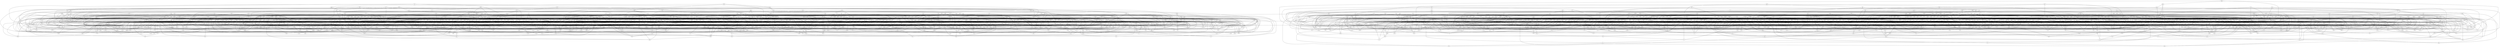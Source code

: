 graph G
{
lzr -- bkh;
ckv -- ljh;
ckv -- nnd;
ckv -- qmc;
ckv -- zfv;
ckj -- jtt;
ckj -- jkp;
ckj -- tgd;
ckj -- cmg;
rdz -- vgl;
rdz -- dpc;
rdz -- ljq;
svn -- fdm;
svn -- nrg;
svn -- rkr;
svn -- tsv;
xcj -- zrl;
xcj -- lnt;
mgs -- ztf;
mgs -- qzl;
qzs -- vpp;
qzs -- xxg;
qzs -- mqx;
qzs -- ngm;
tqr -- mtq;
tqr -- vpg;
tqr -- djd;
tbp -- hbv;
jgj -- qfp;
jgj -- vcm;
jgj -- pkp;
xdh -- slr;
snm -- xrh;
snm -- psc;
snm -- vgv;
snm -- mpn;
snm -- cbd;
cts -- zmp;
cts -- lng;
cts -- tbg;
qsn -- njh;
qfc -- cnn;
nhr -- jzs;
xhv -- gjb;
xhv -- fps;
xhv -- dzl;
rjh -- rgt;
rjh -- jql;
rdq -- rhd;
rdq -- msl;
rdq -- dfz;
rdq -- bkc;
pmd -- jxd;
pmd -- jmb;
tsq -- fnm;
tsq -- mgl;
tsq -- nln;
bfx -- zgr;
bfx -- cld;
bfx -- tsv;
bfx -- xrd;
jnt -- tqv;
jnt -- mpd;
trj -- nmm;
trj -- nln;
ppt -- xjk;
ppt -- xnr;
ppt -- zfq;
ppt -- dzx;
rxp -- ldd;
drm -- ccj;
drm -- jtt;
drm -- zxf;
drm -- mxb;
bxg -- txf;
bxg -- bnh;
bxg -- vgk;
bxg -- tmh;
lfm -- fgj;
lfm -- sjq;
lfm -- sxr;
lfm -- pzn;
gzd -- shc;
gzd -- pzj;
kpb -- blc;
kpb -- cnn;
kpb -- lkc;
kpb -- fkj;
hgj -- lbh;
hgj -- pnj;
hgj -- sbm;
hgj -- cdb;
lpr -- rzt;
lmc -- xlx;
lmc -- tvk;
rfp -- ffx;
rfp -- cqg;
mvt -- npn;
mvt -- dtq;
mvt -- xnq;
hkr -- gpd;
hkr -- bbl;
hkr -- shn;
tbg -- qzl;
tqb -- fxb;
tqb -- mrh;
bhq -- ktc;
bhq -- mgl;
bhq -- qcb;
rlk -- qvj;
xkt -- bbx;
xkt -- jsm;
xkt -- tsk;
xkt -- gxz;
jnr -- xgb;
jnr -- fjr;
rfc -- hxv;
rfc -- tqf;
rfc -- cln;
rfc -- bbn;
xnd -- gkn;
xnd -- fcm;
xnd -- nnc;
vlf -- gss;
vlf -- qct;
vlf -- qth;
vlf -- qtx;
ldg -- fgs;
ldg -- fjr;
ldg -- bvg;
nvh -- dtf;
nvh -- vxb;
ttq -- thc;
fhn -- bfz;
fhn -- djd;
fhn -- jtz;
ztk -- fmm;
ztk -- hvz;
xhd -- ngv;
frj -- hkm;
xpp -- jhs;
xpp -- lzs;
xpp -- slr;
xpp -- dgd;
mzz -- dtn;
mzz -- bhl;
mzz -- kmk;
kkq -- ksg;
kkq -- ssc;
cdb -- clt;
cdb -- lzs;
cdb -- xxm;
rrv -- dcj;
rrv -- mjv;
rrv -- lrp;
rrv -- bmm;
jsz -- kss;
jjv -- kzx;
jjv -- xjb;
jjv -- nkl;
jjv -- bfj;
jjv -- vpd;
rhp -- qzl;
rhp -- hsr;
rhp -- mkl;
drp -- thr;
drp -- hkr;
drp -- mnr;
drp -- qdm;
khl -- mhb;
vjr -- vqm;
vjr -- qhn;
vjr -- jgg;
blc -- dgx;
qmk -- jbm;
qmk -- tbp;
qmk -- jdh;
qmk -- dqr;
qmk -- vgl;
llp -- zkp;
llp -- njs;
llp -- xnd;
llp -- mtq;
zzh -- zjc;
zzh -- xqm;
qkj -- lgj;
qkj -- rgb;
dzb -- fgc;
dzb -- nxr;
dzb -- vpg;
dzb -- hzz;
qsm -- gps;
qsm -- lhm;
fxz -- cbg;
kns -- snt;
kns -- znl;
tqm -- nrk;
tqm -- jjh;
tqm -- szj;
tqm -- mcg;
rpt -- jnq;
rpt -- lpb;
rpt -- gqs;
rpt -- glk;
hmz -- qmf;
vmf -- pvl;
vmf -- lrj;
vmf -- vrs;
pgq -- znv;
fxv -- xrl;
fxv -- kgf;
fxv -- llh;
fxv -- xhm;
fxv -- hql;
dhr -- xcs;
dhr -- trr;
dhr -- ccj;
dhr -- skh;
vgx -- gbb;
vgx -- ldk;
vgx -- jqs;
rpv -- jqd;
rpv -- djz;
rpv -- hsc;
rpv -- sfz;
kzn -- fsh;
kzn -- scp;
hhd -- gqb;
hhd -- rpm;
hhd -- gtd;
hhd -- xxm;
pcz -- kdd;
pcz -- kzd;
rjq -- lkc;
rjq -- qps;
rxq -- rqr;
rxq -- nzm;
rxq -- flf;
rxq -- sdk;
jtk -- vmx;
jtk -- tzf;
jtk -- pbb;
jtk -- jqs;
bbs -- zrl;
bbs -- vbs;
bqm -- vts;
bqm -- jzq;
gkx -- pcf;
gkx -- jxz;
tqf -- rxd;
tqf -- bfz;
tqf -- zqt;
lkr -- fbs;
lkr -- bdc;
kbh -- gvs;
kbh -- bnh;
kbh -- cvg;
kbh -- kbl;
kbh -- kcn;
kpm -- dkm;
kpm -- dtq;
kpm -- pkj;
kpm -- npf;
gcb -- czn;
gcb -- nvr;
vrp -- ddd;
vrp -- nvg;
vrp -- pxz;
vrp -- vgv;
rvp -- tsr;
rvp -- sxm;
rvp -- dfc;
dxd -- rdn;
dxd -- gmv;
qfs -- xrf;
qfs -- klv;
qtl -- mzq;
qtl -- xqb;
qtl -- hhc;
dqr -- zpv;
fqc -- cbd;
fqc -- vvd;
fqc -- xdf;
ggc -- lpr;
ggc -- bxp;
vgz -- cft;
vgz -- jzj;
vgz -- qkb;
vgz -- cjq;
vgz -- xvn;
vgz -- tgd;
fxp -- ctr;
fxp -- nvc;
vpr -- ksg;
vpr -- jdh;
vpr -- dbm;
tfn -- tvs;
tfn -- rxf;
tfn -- gqt;
jjq -- jhh;
jjq -- qfc;
jjq -- cjq;
jjq -- dhl;
pfv -- vkh;
pfv -- fsf;
pfv -- lrp;
kkz -- flb;
kkz -- dhl;
kkz -- nqr;
kkz -- xhv;
kkz -- rks;
kkz -- hxb;
sfl -- qxp;
sfl -- zzg;
sfl -- kcs;
sfl -- tsk;
pxv -- kvz;
pxv -- snk;
pxv -- fqc;
pxv -- cgc;
rmx -- hhk;
rmx -- zcb;
rmx -- khl;
rmx -- fdm;
rmx -- tsc;
szf -- sjn;
szf -- sxm;
szf -- npm;
fsh -- pcj;
jsb -- gxn;
jjn -- hjs;
jjn -- gmv;
jjn -- ltt;
jjn -- kxs;
gsz -- ssz;
gsz -- cxf;
gsz -- ngp;
drn -- bdc;
drn -- tdl;
drn -- qmv;
drn -- thr;
ppr -- dvk;
hrj -- fzf;
hrj -- hzv;
dsp -- bzv;
dsp -- nvv;
dsp -- pgq;
vfx -- vxg;
vfx -- rpm;
vfx -- zpf;
qqs -- fkv;
qqs -- cdc;
grh -- kfk;
grh -- plf;
grh -- nvh;
grh -- fxd;
qdc -- qsm;
qdc -- mvn;
qdc -- qsd;
qdc -- vbv;
jhh -- qqc;
jhh -- kzd;
jhh -- bqx;
mgl -- zcc;
mgl -- mps;
lvp -- njs;
lvp -- drn;
lvp -- jnr;
lvp -- nnt;
lvp -- shg;
zsc -- mmp;
zsc -- svc;
zsc -- rks;
zsc -- pcz;
xgt -- zzg;
xgt -- dmn;
xgt -- stl;
tlf -- vtz;
tlf -- mfn;
tlf -- kvq;
tlf -- dxx;
cqg -- dmb;
jml -- ckj;
jml -- hjc;
jml -- cjq;
jml -- jpr;
mhr -- flq;
mhr -- qmg;
mhr -- sfb;
mhr -- gkb;
mct -- vxb;
mct -- znv;
mct -- tsf;
mct -- bln;
shg -- jfv;
shg -- jsz;
kvv -- pvj;
kvv -- mpz;
kvv -- rpg;
kvv -- dtn;
cgc -- bln;
cgc -- ckt;
vlv -- qfp;
vlv -- rgb;
bvq -- pdh;
bvq -- qxd;
bvq -- brd;
bvq -- fpf;
ckx -- jxd;
cvk -- jjh;
cvk -- brt;
cvk -- qfq;
dtf -- nvk;
dtf -- dnz;
ftv -- dkk;
ftv -- lrz;
ftv -- npf;
ftv -- mhm;
vzp -- bsc;
vzp -- szr;
zcd -- xbk;
zcd -- tbn;
zcd -- sck;
zcd -- gvs;
bnf -- fsf;
bnf -- qxd;
bnf -- qpp;
bnf -- fpx;
ksn -- gck;
ksn -- fcj;
cpn -- ptx;
cpn -- ccj;
cpn -- jgj;
cpn -- vpv;
flc -- shf;
lrp -- qpl;
dxb -- lhm;
dxb -- xhd;
dxb -- vpd;
rmj -- rfp;
rmj -- mgs;
rmj -- pmd;
rmj -- ppk;
zfc -- ckk;
zfc -- bpk;
zfc -- qtv;
zfc -- khl;
ccz -- vhc;
ccz -- ctr;
ccz -- lrz;
ccz -- dqv;
bsc -- pgq;
tkx -- mkc;
tkx -- zrx;
gtb -- xgb;
gtb -- cnj;
dhg -- znl;
dhg -- rnc;
dhg -- jgn;
dhg -- hrg;
dhg -- fbl;
ppk -- pbb;
ppk -- vfx;
jtz -- lkr;
jtz -- bbn;
fdh -- snt;
rvn -- dft;
rvn -- gnv;
ghg -- rks;
ghg -- kgf;
kfk -- pcf;
xpj -- pvk;
xpj -- fjh;
xpj -- hsc;
xpj -- gtd;
bgx -- rzt;
rps -- cdc;
rps -- gqs;
tnz -- vrx;
tnz -- xdh;
tnz -- xxm;
jsp -- bhl;
jsm -- xvg;
jsm -- ptx;
jsm -- mvb;
jsm -- mrh;
smg -- cdx;
smg -- xpr;
smg -- xzq;
qgl -- bcc;
qgl -- blc;
fzf -- rcg;
rmb -- dmq;
rmb -- vgl;
rmb -- hpq;
dlg -- zvk;
dlg -- sbx;
dlg -- ghg;
dlg -- ldd;
dlg -- trj;
dlg -- rvh;
vvm -- mvc;
vvm -- cnd;
zvm -- fcm;
zvm -- fgc;
zvm -- cbd;
hgd -- dmr;
hgd -- tjt;
hgd -- pbg;
hgd -- ljh;
nkr -- tvz;
nkr -- scp;
rqr -- hnb;
rqr -- ndn;
rqr -- msr;
rqr -- vqm;
qxb -- jlh;
qxb -- kff;
qxb -- sph;
qxb -- hzc;
sxh -- cjz;
sxh -- qmg;
sxh -- xmj;
mlc -- qzg;
mlc -- fdh;
mlc -- rxh;
rlh -- ppr;
rlh -- xfz;
rlh -- xdz;
rlh -- glv;
rlh -- bpv;
rlh -- cpv;
dnx -- zcv;
fdq -- zkm;
fdq -- csd;
zvg -- vtl;
zvg -- drk;
zrk -- dsh;
zrk -- zcb;
zrk -- blb;
zrk -- ppr;
vck -- vtf;
qtx -- hbt;
svc -- qqh;
lvm -- zvd;
lvm -- dtf;
lvm -- jsb;
rxd -- tmh;
rxd -- drk;
bmx -- zkb;
bmx -- fnc;
bmx -- hhx;
bmx -- drg;
kmt -- qtp;
kmt -- gjh;
kmt -- smh;
rjp -- rkb;
rjp -- mgr;
rjp -- zpj;
rjp -- jsb;
gkn -- hvb;
gxp -- htl;
gxp -- xcs;
gxp -- bfr;
gxp -- zzn;
gxp -- fbx;
xhm -- ftn;
jlm -- kkn;
jlm -- plp;
xlv -- trp;
xlv -- cnj;
xlv -- kpq;
xlv -- bkc;
hfg -- tlp;
hfg -- vkz;
hfg -- zkb;
hfg -- nkr;
hfg -- fbl;
txj -- vdq;
txj -- plh;
lmx -- srj;
lmx -- frt;
lmx -- vxj;
lmx -- qmh;
bsp -- qps;
bsp -- plf;
vtz -- mvb;
gmh -- cbd;
gmh -- znl;
hfb -- pzp;
hfb -- zgb;
hfb -- gsx;
hfb -- dmf;
hfb -- brf;
lrz -- nlr;
lrz -- skr;
pfd -- nmm;
pfd -- bck;
pfd -- pkz;
nfs -- tcc;
nfs -- hmc;
nfs -- nfc;
flq -- flv;
flq -- jnt;
flq -- mzq;
pbg -- qdr;
btd -- bgv;
btd -- cqc;
btd -- ptl;
btd -- fgs;
bgn -- kbb;
bgn -- kxm;
bgn -- hql;
bgn -- qjk;
qsc -- vcb;
qsc -- kzq;
qsc -- zqt;
qsc -- gbh;
bhj -- ckx;
bhj -- jgd;
bhj -- vmg;
bhj -- gbb;
kcs -- hvd;
kcs -- zrf;
kcs -- qgl;
qlt -- fdv;
qlt -- bmm;
qlt -- dhl;
qlt -- fsf;
bbr -- dmq;
bbr -- kbn;
bbr -- znj;
bbr -- scr;
gpf -- bkh;
gpf -- qdr;
gpf -- vtm;
gpf -- crd;
gpf -- dvj;
jjx -- dgx;
jjx -- gbs;
rct -- ldv;
rct -- vgk;
rct -- mck;
rct -- fbl;
xvb -- jdk;
xvb -- zqt;
xvb -- nvg;
xvb -- jfl;
nkl -- xzm;
nkl -- jzj;
nkl -- mhx;
nxg -- fgc;
tzs -- zjc;
tzs -- xhc;
tzs -- mdh;
qpf -- czm;
qpf -- dxx;
qpf -- hzs;
qpf -- zpk;
ssd -- jsc;
ssd -- kld;
ssd -- shf;
ssd -- frx;
gtd -- shf;
nxr -- kcn;
nxr -- qfj;
nxr -- mpm;
mmp -- dmn;
mmp -- pzg;
sfz -- hrl;
sfz -- ssz;
sfz -- ghn;
vmj -- xzd;
vmj -- pzj;
vmj -- pbq;
vmj -- mzd;
jft -- zxs;
jft -- cnn;
jkp -- zxs;
jkp -- hbg;
jkp -- mxb;
tfr -- vtj;
tfr -- pnp;
tfr -- hsf;
tfr -- gmh;
xql -- pkz;
xql -- hhf;
xql -- xfs;
vpd -- sss;
hsk -- zpt;
lqr -- ghm;
ptx -- dmb;
fcq -- ntb;
fcq -- zkb;
fcq -- dbm;
fcq -- lgb;
fcq -- smg;
bvv -- jsb;
bvv -- vkz;
bvv -- lnt;
bvv -- nnc;
ldv -- jnf;
ldv -- drc;
qpc -- bgv;
qpc -- ctr;
rnm -- qkz;
pjk -- hxb;
pjk -- stk;
pjk -- vjc;
pjk -- shv;
pjk -- sjq;
pjk -- rxp;
hsf -- psc;
hsf -- nvv;
hsf -- jvv;
khs -- sdk;
khs -- bjm;
khs -- bxp;
pvp -- kzn;
pvp -- mln;
gsx -- vhp;
gsx -- cvj;
ghn -- dgx;
ghn -- qzl;
lfq -- rql;
lfq -- gcb;
lfq -- lhz;
jfv -- zjc;
pkv -- fgd;
pkv -- qvz;
pkv -- fpk;
qmh -- shc;
qmh -- mzm;
fpn -- qps;
fpn -- dtz;
pbd -- hrj;
pbd -- qcq;
qlf -- frj;
jgs -- rdk;
jgs -- lnt;
jgs -- jsz;
jgs -- bsx;
pcj -- qnt;
vgf -- gps;
vgf -- shr;
zbv -- gzd;
zbv -- xnk;
zbv -- bmq;
zbv -- pnj;
rbh -- xcx;
rbh -- fkc;
rbh -- sgb;
rbh -- smv;
rbh -- hfs;
gbb -- gkh;
gbb -- dkf;
fdn -- zpt;
fdn -- fll;
pvk -- rvn;
pvk -- mrg;
fxg -- vjr;
fxg -- pcz;
fxg -- hrh;
nqj -- lrp;
nqj -- ngp;
sfb -- krq;
sfb -- rfv;
sfb -- xnt;
xpx -- lxd;
xpx -- tts;
xpx -- nxh;
jzv -- bnt;
jzv -- vfr;
jzv -- sxm;
lxs -- kxs;
lxs -- grd;
lxs -- sbh;
gtl -- kvt;
gtl -- fsf;
gtl -- xnr;
gtl -- kxd;
bgl -- rvn;
bgl -- nst;
bgl -- jzb;
vhp -- cdc;
qdm -- fct;
qdm -- zzh;
qdm -- mzq;
jvb -- kxd;
jvb -- qpl;
jvb -- gtf;
jvb -- nrk;
jvb -- bqg;
jvb -- htx;
clv -- jgs;
clv -- shk;
clv -- mlc;
msh -- brf;
msh -- qmc;
msh -- lss;
msh -- hfk;
vlp -- rff;
vlp -- kjf;
vlp -- lqm;
vlp -- ctv;
zfq -- dcd;
zfq -- xhm;
tzh -- jzq;
tzh -- lqx;
tzh -- lxg;
tzh -- kkn;
tzh -- vxb;
xrl -- hxq;
xrl -- frx;
khz -- qcq;
khz -- hnr;
khz -- psl;
khz -- ztc;
nhz -- vft;
xqb -- vmk;
xqb -- dmf;
kbm -- kbn;
kbm -- xrh;
rzt -- slr;
kzq -- bdb;
kzq -- tsr;
kzq -- prh;
vxf -- slb;
vxf -- vts;
vxf -- fsh;
nsh -- stc;
nsh -- mpn;
qdg -- bqf;
qdg -- clk;
qdg -- snn;
qdg -- lpg;
jdd -- mjg;
jdd -- nvl;
jdd -- tkx;
jdd -- tqr;
hrh -- clt;
hrh -- plt;
hrh -- dmb;
gjh -- klz;
gjh -- brd;
kbk -- dlg;
kbk -- xhd;
kbk -- rjq;
kbk -- pkz;
psq -- czz;
psq -- nbp;
psq -- hpd;
psq -- qkz;
fcm -- plh;
tpv -- snt;
tpv -- stc;
vvt -- fsh;
ptf -- pbg;
ptf -- zjc;
ptf -- xnq;
ptf -- mvc;
ptf -- qgc;
ptf -- dfc;
ptf -- tvt;
ptf -- kns;
hsg -- drk;
hsg -- glk;
hsg -- kfj;
hsg -- bsr;
bfz -- vhc;
bfz -- vhh;
mxf -- qgx;
mxf -- lkc;
kgd -- lzr;
kgd -- fll;
klv -- kqr;
dcd -- bfm;
trq -- rht;
xmj -- ffd;
xmj -- cjh;
xmj -- gtj;
xmj -- xvd;
fvn -- mgh;
fvn -- rkr;
fvn -- znz;
fvn -- grd;
pdq -- qfj;
hrb -- tfn;
hrb -- glc;
hrb -- kns;
hrb -- xfn;
hrb -- dkb;
blb -- qpl;
blb -- kld;
qrj -- jsm;
ldr -- jmb;
ldr -- mzj;
ldr -- vqm;
rlf -- vgt;
rlf -- htc;
rlf -- fxz;
hnq -- tkr;
hnq -- kxv;
hnq -- jpc;
njn -- fhn;
njn -- xnd;
njn -- pht;
njn -- njh;
vrx -- mzj;
vrx -- tqb;
cln -- vpr;
cln -- hxv;
cln -- vfp;
krl -- nld;
krl -- xdl;
krl -- fdn;
krl -- dtq;
xfm -- thc;
xfm -- dlb;
xfm -- ndn;
xfm -- czm;
xfm -- fpx;
xfm -- zcb;
ndl -- tvz;
npf -- vxb;
fql -- ntb;
ccd -- cxf;
ccd -- ccf;
clt -- kxm;
sbj -- bck;
vzl -- kqj;
vzl -- bpt;
vzl -- bhl;
ccj -- xsl;
kxs -- mhb;
kxs -- qrq;
kxs -- vpp;
qth -- qvr;
qth -- bpp;
rdl -- kzn;
rdl -- kfj;
rdl -- zxj;
rdl -- nzj;
fpx -- sxr;
fpx -- nzm;
fpx -- bfm;
shl -- zft;
shl -- bfj;
shl -- mjv;
rds -- jqf;
rds -- phc;
rds -- flc;
rds -- sld;
rds -- nnz;
czx -- hqv;
lsc -- lpg;
lsc -- mlc;
lsc -- tbp;
lsc -- nvr;
lsc -- xpx;
lsc -- fkc;
qsd -- slr;
qsd -- hbg;
qsd -- hnr;
trp -- ldv;
trp -- dph;
trp -- glr;
lzp -- lzs;
lzp -- mps;
pdv -- jmp;
pdv -- zzn;
htx -- cfm;
htx -- bpt;
htx -- flc;
nzs -- pzc;
nzs -- hmz;
nzs -- tfg;
crs -- xgr;
crs -- zrt;
hsm -- bsr;
hsm -- lmc;
hsm -- gjp;
mnp -- czn;
mnp -- lmc;
mnp -- xpr;
mnp -- bmx;
mfn -- smh;
dkb -- zph;
ppx -- xgb;
ppx -- dpc;
ppx -- gpd;
ppx -- hpd;
mnr -- cdc;
mnr -- kkt;
pbr -- sxg;
pbr -- hhc;
pbr -- ljz;
pbr -- vtf;
fkj -- qpp;
hcm -- pdh;
hcm -- xdh;
hcm -- cpv;
hcm -- lcq;
mcf -- llp;
mcf -- ljq;
mcf -- zpv;
mcf -- hfs;
jdk -- ssc;
mck -- kcj;
mck -- rgh;
hzf -- tvt;
hzf -- tkx;
hzf -- hrt;
dhj -- fxb;
dhj -- gjd;
lpz -- qkz;
lpz -- htc;
tts -- rnm;
tts -- bdc;
tts -- scb;
tts -- kgd;
tts -- mvc;
jxd -- xxm;
jxd -- vcm;
jxd -- qtp;
xpl -- zgr;
xpl -- gbs;
xpl -- xhm;
xpl -- sxr;
xpl -- tsc;
qqm -- pcm;
rgb -- qrj;
rgb -- fqd;
msl -- cvs;
msl -- nlr;
fmm -- mhm;
fmm -- lpb;
rtt -- xql;
rtt -- tbg;
rtt -- vgx;
rtt -- lgj;
xbt -- qlf;
xbt -- kjr;
xbt -- zqk;
xbt -- vpv;
mgm -- sgz;
mgm -- mps;
mgm -- gjd;
clk -- tvk;
clk -- vmk;
clk -- bnt;
rqd -- ptl;
rqd -- bpl;
rqd -- xgr;
rqd -- vbk;
rqd -- drg;
vgl -- txf;
bbx -- zdd;
bbx -- jsc;
bbx -- jql;
fpk -- xdd;
fpk -- ffr;
fpk -- hbt;
fpk -- cqg;
dmq -- qzg;
ncb -- znj;
ncb -- mls;
ncb -- kmq;
ncb -- cvq;
xjk -- ghn;
xjk -- gtd;
xjk -- cvk;
bcc -- mrh;
bcc -- bfm;
tnh -- rqm;
tnh -- lrj;
xfz -- jkd;
xfz -- zdf;
zrv -- rmx;
zrv -- mgl;
zrv -- rpm;
ztf -- xzd;
ztf -- bpk;
ztf -- mvb;
gjb -- xfz;
gjb -- xxg;
zgq -- xlf;
zgq -- ddd;
zgq -- vvt;
zgq -- scb;
hmc -- kbb;
hmc -- ckm;
jts -- qpc;
jts -- vhc;
jts -- dfn;
jts -- vpg;
slb -- qkz;
dpd -- klv;
dpd -- mpd;
dpd -- mhm;
msr -- mrg;
zhs -- qct;
zhs -- ccf;
plp -- rqm;
plp -- qzg;
jvv -- gqt;
cpk -- zdd;
cpk -- svc;
cpk -- gqb;
cpk -- dtn;
cpk -- kfk;
bgk -- nvk;
bgk -- gck;
mkv -- ksn;
bnt -- vts;
mpn -- qxh;
mpn -- nlr;
fdb -- vvg;
qcq -- gsm;
qcq -- fzf;
ccf -- xcf;
mvn -- bph;
mvn -- fzf;
mvn -- qqc;
zbs -- vcb;
zbs -- cvg;
zbs -- crd;
jlh -- qsn;
jlh -- xbk;
jlh -- vhc;
ckm -- vvg;
ckm -- qxp;
rkr -- vrx;
rkr -- xcf;
rkr -- fxl;
scs -- hmc;
scs -- ngm;
scs -- mgm;
scs -- pcz;
nbp -- drc;
nbp -- kbm;
nbp -- prj;
nbp -- rlk;
nbp -- jxb;
nbp -- glc;
szj -- pxf;
szj -- rjq;
szj -- pjc;
kxm -- tcv;
kxm -- kbd;
kxm -- ghm;
gdv -- srg;
gdv -- fsv;
gdv -- qfp;
gdv -- psr;
gdv -- mrm;
gdv -- vdf;
qgc -- bkh;
qgc -- zfv;
tvg -- fpf;
lhm -- pzn;
lhm -- mvr;
rkl -- mqf;
rkl -- bkp;
rkl -- qlf;
lph -- flv;
lph -- qfs;
hfh -- vxt;
hfh -- zvd;
fqr -- mkl;
fqr -- xzm;
fqr -- nkb;
mpd -- tlp;
jng -- cmn;
jng -- lhm;
czm -- ggs;
czm -- fdb;
sbc -- psc;
sbc -- kcj;
sbc -- fns;
dqt -- gkx;
dqt -- mfm;
cft -- xcf;
nnt -- gkb;
nnt -- kss;
nnt -- dfz;
cjz -- dfz;
nnd -- mnr;
nnd -- jjz;
gtx -- trj;
gtx -- gsz;
gtx -- vlv;
gtx -- psg;
czn -- ljz;
bgp -- fpx;
bgp -- ldr;
bgp -- lpr;
bgp -- hzv;
tss -- nhx;
tss -- dmq;
tss -- sxh;
tss -- rqm;
tss -- qdm;
xmr -- qjd;
xmr -- qtv;
xmr -- nqj;
xmr -- smh;
znv -- gbh;
znv -- qvj;
lng -- fdb;
lng -- nzm;
lng -- trj;
bmk -- nst;
bmk -- bcc;
bmk -- jcp;
bmk -- ghg;
xfb -- mqf;
xfb -- hcm;
xfb -- flb;
xfb -- fxg;
rjs -- qhb;
rjs -- rps;
rjs -- dns;
rjs -- cjh;
rjs -- gtb;
rjs -- lqp;
rjs -- nrf;
mxb -- bfj;
mxb -- tpl;
kvj -- pdq;
kvj -- ptm;
kvj -- xrz;
kvj -- nnc;
kfx -- xnk;
kfx -- xhd;
kfx -- xkd;
kfx -- cqg;
kmq -- ttn;
kmq -- xcj;
xvl -- qlf;
xvl -- gzp;
xvl -- dkf;
xvl -- svq;
xvl -- mgl;
pks -- chd;
pks -- mzz;
pks -- qgt;
qxh -- pzx;
vmk -- rnm;
xcx -- xqm;
xcx -- ljz;
zdf -- flb;
zdf -- mrg;
gtf -- pzn;
cjq -- dxb;
snp -- hvz;
snp -- glt;
snp -- ckc;
brt -- fqd;
brt -- vgf;
fdf -- fvr;
fdf -- tqb;
fdf -- jmr;
zhm -- msr;
zhm -- fxd;
zhm -- fzl;
flf -- tvg;
flf -- gbs;
flf -- pzj;
qtn -- bmq;
qtn -- kmt;
qtn -- hmr;
qtn -- mgs;
trz -- rpm;
trz -- pdv;
trz -- cmn;
grg -- mhm;
grg -- zrt;
jjh -- mht;
jjh -- nsl;
jjh -- jft;
dxx -- jsp;
dxx -- pzn;
rlg -- qtx;
grd -- sbj;
mhn -- pdx;
mhn -- csd;
mhn -- ncq;
mhn -- xdc;
mhn -- pnj;
chp -- jzz;
chp -- ddj;
chp -- vjv;
chp -- bqx;
nvl -- jsz;
nvl -- ttn;
tzn -- xlf;
tzn -- ksg;
tzn -- xpx;
tzn -- ktz;
grq -- pfd;
grq -- szj;
grq -- fsv;
kqj -- hkm;
vkz -- zph;
kkt -- hpd;
fll -- zcv;
gbj -- sfr;
gbj -- ktc;
gbj -- bjl;
gbj -- rkf;
gbj -- ttd;
gbj -- bck;
rnn -- hnq;
rnn -- lkr;
rnn -- mfr;
rnn -- gpd;
sln -- bqg;
sln -- llh;
sln -- zrv;
nms -- znf;
nms -- mnz;
nms -- rps;
lcb -- jqf;
lcb -- shv;
lcb -- zpk;
lcb -- zxf;
bmq -- gjd;
bzv -- vtf;
dzp -- lxs;
dzp -- ptk;
dzp -- nhr;
dzp -- djz;
xgr -- fkc;
zfj -- vxt;
zfj -- lph;
zfj -- mtq;
zfj -- cst;
zfj -- rfj;
cld -- fpf;
cld -- tsv;
cld -- vgf;
xxq -- sgq;
xxq -- ppk;
xxq -- zcc;
xxq -- sbh;
zmp -- rzt;
zmp -- qqm;
zmp -- ntm;
zmp -- klz;
xdl -- vks;
xdl -- qmc;
xdl -- jgn;
lhd -- qfp;
lhd -- nhj;
lhd -- lgj;
lhd -- ftd;
lhd -- rxp;
zpd -- lpf;
zpd -- dft;
zpd -- pzn;
zpd -- mjb;
bvg -- dfc;
bvg -- zcv;
bvg -- xlf;
bvg -- rfj;
vbk -- fpv;
vbk -- nhz;
tdl -- kxv;
tdl -- slb;
tdl -- glr;
tjt -- nvc;
tjt -- lpb;
tjt -- gpj;
pzp -- pnp;
dpv -- dgg;
dpv -- jkd;
dpv -- pzj;
dpv -- lzp;
gzp -- qgx;
gzp -- fbx;
gkh -- srj;
gkh -- nsl;
gkh -- ntm;
pfs -- qps;
pfs -- cfm;
fkc -- tgz;
zlv -- rlk;
zlv -- ptm;
zlv -- cnj;
zlv -- vgk;
dfn -- lpz;
dfn -- tts;
dfn -- cnd;
jxb -- xbm;
jxb -- jdk;
jxb -- phs;
kbn -- rlk;
kbn -- vhc;
jgg -- fxx;
jgg -- vlv;
jgg -- tsk;
jgg -- ncq;
kkx -- sln;
kkx -- djz;
kkx -- hjt;
kkx -- dcd;
rhd -- qnt;
rhd -- vdq;
hll -- gcb;
hll -- sgp;
hll -- tvt;
hll -- ldg;
flv -- jgv;
gkz -- vbz;
gkz -- ldv;
gkz -- bqm;
gkz -- bhk;
dpc -- xvd;
dpc -- tts;
dpc -- spz;
ztt -- lkr;
ztt -- xvs;
ztt -- tqq;
ztt -- hfk;
ztt -- kkt;
zxf -- gzp;
dqn -- vch;
dqn -- qgf;
dqn -- ncq;
kgj -- grg;
kgj -- jpc;
kgj -- hrg;
kgj -- vks;
kgj -- xpr;
lrv -- bgv;
gzj -- shl;
gzj -- grq;
gzj -- zrf;
gzj -- ffr;
psg -- trr;
frz -- hbg;
frz -- xvn;
frz -- vch;
tsf -- qgc;
tsf -- ldq;
tsf -- scr;
nqb -- tgz;
nqb -- ztk;
nqb -- smf;
nqb -- gkz;
gpd -- tkr;
hgq -- shk;
hgq -- zmz;
hgq -- jgn;
xvd -- zmx;
gbd -- skp;
gbd -- clk;
gbd -- djv;
gbd -- gts;
czz -- vrs;
czz -- nkr;
hrl -- flb;
hrl -- qzt;
xrd -- dtz;
xrd -- sdn;
xrd -- ftd;
ttn -- cbg;
xfh -- xsl;
xfh -- hhk;
xfh -- sfr;
jzs -- pjc;
lgx -- smh;
lgx -- ppr;
lgx -- zcc;
lgx -- kzm;
vgv -- kmq;
vgv -- tfg;
rzh -- lgz;
rzh -- qfc;
rzh -- cnn;
ttg -- lzv;
ttg -- npm;
ttg -- gpd;
ttg -- gxn;
hst -- kxs;
hst -- xnr;
hst -- tcv;
stl -- vmg;
stl -- mqx;
nzx -- vtj;
nzx -- rlq;
nrg -- lzs;
vmx -- tmd;
vmx -- nln;
vmx -- vtz;
xsk -- rff;
xsk -- jhs;
qxd -- sbn;
vmh -- dph;
vmh -- kxv;
srf -- zcv;
srf -- qdr;
rxm -- fdg;
rxm -- lrb;
rxm -- dqr;
rxm -- sgb;
rkf -- mzj;
rkf -- thc;
rkf -- pdh;
rkf -- pbd;
rkf -- jzs;
qcb -- pdx;
qcb -- csd;
qcb -- qxd;
qcb -- gsm;
krn -- xrz;
krn -- bhk;
krn -- zqt;
krn -- djd;
ngm -- sfr;
ngm -- blc;
ffr -- llh;
ffr -- pfc;
rdk -- jzq;
rdk -- jdh;
fsz -- dxb;
fsz -- mqf;
fsz -- dpv;
fsz -- jmr;
mnz -- grs;
lnf -- thc;
lnf -- srj;
lnf -- psl;
lnf -- hcq;
jpj -- ngv;
jpj -- cft;
zbq -- sqh;
zbq -- cln;
zbq -- hfg;
vjc -- pcm;
vjc -- ztc;
vjc -- qpf;
nnz -- shl;
nnz -- mps;
nnz -- fdq;
fdv -- bcc;
fdv -- rxp;
dzl -- gtf;
krm -- npm;
krm -- nrf;
krm -- qmc;
krm -- jsb;
qkd -- mgn;
qkd -- lrv;
qkd -- fgs;
qkd -- zrt;
mkz -- dgx;
mkz -- xvg;
mkz -- dvk;
mkz -- jng;
xdc -- bmq;
rgt -- kmk;
szr -- pzx;
szr -- njh;
xnt -- vxt;
xnt -- cvj;
dtz -- qtp;
qjk -- mxf;
qjk -- nqj;
rnc -- vck;
rnc -- vmh;
rnc -- njs;
rnc -- bxt;
fth -- bjm;
fth -- ltm;
fth -- zzg;
fth -- lcb;
dgg -- rff;
fhz -- xhk;
fhz -- mkl;
fhz -- dlb;
fhz -- sdk;
jqd -- nhr;
gjp -- ncf;
gjp -- qmf;
gjp -- dnx;
bph -- zkm;
bph -- kdd;
vss -- xvg;
vss -- fdb;
fgd -- kzm;
gqk -- jmc;
gqk -- zmz;
gqk -- fgs;
tbq -- hbg;
tbq -- fpn;
tbq -- kxd;
tbq -- blb;
cbg -- vtm;
cbg -- qxh;
cbg -- ncf;
znf -- bnt;
znf -- bbl;
znf -- xrh;
znf -- jgv;
vdd -- fdv;
vdd -- pzg;
vdd -- rfp;
vdd -- cpn;
kdj -- sqq;
kdj -- lms;
kdj -- vxj;
kdj -- sjg;
kdj -- vtz;
pfl -- ptx;
pfl -- sbn;
pfl -- sxr;
pfl -- gbs;
mln -- qmf;
mln -- lzr;
zfv -- pnp;
zfv -- qqs;
fps -- vcm;
fps -- jzz;
fps -- shr;
jnq -- vck;
jnq -- vft;
jnq -- bqm;
nzq -- xcj;
hzz -- jdk;
hzz -- lzr;
hzz -- msl;
ztc -- kbd;
fgs -- vkz;
xgf -- snp;
xgf -- tvk;
grp -- nlr;
grp -- zph;
grp -- xnt;
grp -- plh;
hxv -- mdn;
hxv -- nxh;
hxv -- nvc;
lql -- pdq;
lql -- vgl;
lql -- npg;
lql -- hnm;
lql -- ddd;
lql -- bln;
lql -- jgn;
mvr -- qtx;
mvr -- bfm;
qgf -- frt;
qgf -- pmf;
vqm -- ngs;
hhx -- vrx;
hhx -- cvs;
hhx -- prp;
tpb -- qlf;
tpb -- nnz;
tpb -- jhs;
btl -- dmb;
btl -- khs;
btl -- srj;
btl -- zgr;
glc -- skr;
glc -- gbh;
skl -- pmf;
skl -- qqh;
skl -- vcj;
gqb -- ctv;
zgb -- xgf;
zgb -- ksg;
zgb -- vzp;
tzf -- csd;
mhb -- ckk;
dfc -- pnp;
bks -- rck;
bks -- svq;
bks -- pfv;
bks -- bfm;
bks -- sfr;
xfs -- mgm;
xfs -- pxf;
xfs -- lsp;
vdq -- ljz;
kgt -- qct;
kgt -- pvj;
kgt -- ngs;
kgt -- dmn;
nnc -- vts;
lnt -- ccp;
shv -- dtn;
shv -- rxx;
mqq -- snk;
mqq -- kqr;
mqq -- snn;
mqq -- fjr;
ljh -- kkq;
ljh -- hnm;
vhn -- dcq;
vhn -- hfh;
vhn -- vbs;
vhn -- zrt;
xqm -- ljz;
ldk -- vcj;
ldk -- xnr;
ldk -- nfs;
nvc -- tmk;
dmh -- dmf;
dmh -- cbd;
dmh -- vft;
dmh -- vtj;
ztv -- lhz;
snk -- nrf;
snk -- hfh;
snk -- jjz;
mlz -- tsv;
mlz -- ttd;
mlz -- qkj;
mlz -- xdd;
mlz -- shr;
nqp -- snn;
nqp -- gck;
nqp -- qkz;
nqp -- dxm;
cqc -- ncf;
cqc -- dkm;
cqc -- bqf;
cqc -- lpz;
jxp -- bgk;
jxp -- fdh;
jxp -- rhs;
jxp -- lds;
jxp -- nzq;
glk -- xbm;
glk -- hzc;
hnp -- ckk;
hnp -- lmx;
hnp -- qfd;
hnp -- tpb;
hxb -- mht;
hxb -- kfr;
rvh -- xdh;
rvh -- dbj;
rvh -- svc;
vfr -- fct;
vfr -- pxz;
vfr -- stc;
cfm -- hxq;
kng -- bzv;
bzp -- xvs;
bzp -- znj;
bzp -- pnr;
bzp -- ssc;
pkz -- qxp;
pkz -- gps;
trr -- qtp;
trr -- kdd;
lds -- xrh;
lds -- fpv;
lds -- bhk;
nqr -- znp;
nqr -- ccf;
lkl -- gbh;
lkl -- jnt;
lkl -- ncf;
jmc -- fxz;
hlv -- gqt;
hlv -- cvs;
hlv -- dkk;
hlv -- shn;
sjn -- zrx;
sjn -- glr;
sjn -- bbs;
hfk -- htb;
cst -- vmf;
cst -- pqt;
jgd -- jqd;
jgd -- fbp;
jgd -- stl;
ptk -- zhs;
ptk -- qrj;
ptk -- pks;
rql -- hzz;
rql -- zvd;
rql -- mkv;
rql -- kbl;
qns -- lfq;
qns -- vcg;
qns -- shn;
qns -- dbm;
qns -- vhn;
dns -- cdx;
dns -- zmx;
dns -- nzq;
trx -- pcm;
nkb -- pjc;
nkb -- qgt;
bth -- kcn;
bth -- txp;
bth -- msl;
bth -- hrt;
jnj -- jjx;
jnj -- dgx;
jnj -- tsv;
jnj -- vxg;
znb -- bgv;
znb -- dpd;
jmr -- nln;
jmr -- gzd;
mvp -- thr;
mvp -- qmg;
mvp -- ncz;
mvp -- gkn;
rdn -- tcc;
rdn -- qgl;
gmv -- tvg;
kpq -- vvt;
kpq -- fql;
kpq -- srf;
vmg -- nrg;
vmg -- ngp;
ccb -- ztv;
ccb -- xrf;
ccb -- znj;
ndt -- vch;
ndt -- xcs;
ndt -- hkf;
ndt -- sbn;
qcc -- rht;
qcc -- fxl;
qcc -- zvc;
qcc -- dqt;
bql -- lgz;
bql -- xzm;
bql -- pdv;
bql -- bjm;
zpf -- sqq;
mfm -- zcc;
mfm -- hkm;
mfm -- cnn;
pbq -- ccd;
pbq -- fqd;
pbq -- pxf;
blp -- htb;
blp -- npn;
blp -- bkh;
jls -- vcg;
jls -- grs;
jls -- spz;
jkk -- bgk;
jkk -- thr;
pzc -- tkr;
pzc -- zjc;
pzc -- tlp;
xdg -- fnm;
xdg -- frt;
xdg -- hvd;
xdg -- llx;
dzx -- mvn;
dzx -- kjc;
dzx -- bpk;
sgb -- nvk;
vtn -- qrp;
vtn -- tmh;
vtn -- gcb;
vtn -- dkb;
tgd -- mzm;
tgd -- ggc;
kzm -- dmn;
vfj -- tnh;
vfj -- tfg;
vfj -- tkr;
vfj -- ljq;
hvx -- jkd;
hvx -- rxv;
hvx -- llh;
hvx -- pmd;
hvx -- dqn;
bqg -- sbx;
bqg -- qpl;
gxv -- smr;
gxv -- stc;
gxv -- vfr;
gxv -- bxn;
zvk -- jjn;
zvk -- ngv;
psl -- ldr;
psl -- dqt;
pjv -- rfv;
pjv -- ssc;
pjv -- ndl;
pjv -- jnf;
pjv -- lph;
jgx -- qsn;
jgx -- rgh;
prp -- scp;
prp -- vgt;
hhc -- bxt;
hhc -- hhx;
hhc -- bpg;
jzj -- qhv;
jzj -- lqr;
scr -- pgq;
dkp -- dkf;
dkp -- ftn;
xzf -- pfc;
xzf -- qqm;
xzf -- kcs;
xzf -- fxl;
xzf -- htx;
bkp -- qgx;
ftd -- vgf;
xnk -- pzn;
xnk -- mrh;
bqf -- czx;
lrr -- jmc;
lrr -- tnl;
lrr -- xlf;
lrr -- vtf;
lrr -- dcq;
lrr -- dkb;
qrp -- jfv;
qrp -- hgq;
qrp -- ptm;
svz -- ndl;
svz -- rmb;
svz -- lpg;
svz -- mnz;
svz -- szf;
nrk -- dhj;
nrk -- hhk;
kft -- qmf;
kft -- jgx;
kft -- gtb;
kft -- lql;
kft -- gmh;
kft -- hsk;
pmf -- pjc;
thb -- ggc;
thb -- dxd;
thb -- pcm;
thb -- bfc;
tbn -- nsh;
tbn -- hfk;
tbn -- npn;
rpb -- sss;
rpb -- bsp;
rpb -- ldd;
rpb -- trq;
rpb -- hnr;
fqg -- fcj;
fqg -- tll;
fqg -- lvf;
fqg -- jvv;
kjf -- mcg;
kjf -- qxd;
kjf -- qvz;
pkj -- ksn;
pkj -- hsg;
pkj -- nsj;
hbz -- xbk;
hbz -- smv;
hbz -- pzx;
hbz -- gvs;
hbz -- lrb;
xmv -- fdf;
xmv -- ttq;
xmv -- lpf;
zlp -- cgc;
zlp -- lqp;
zlp -- krk;
zlp -- sxg;
pkp -- dgg;
pkp -- xsk;
pkp -- zft;
pkp -- nmm;
mfr -- vks;
mfr -- skp;
gpn -- krk;
gpn -- clv;
gpn -- vhh;
gpn -- zph;
gpn -- qmg;
rhs -- tmh;
rhs -- fxz;
rrx -- nrt;
rrx -- lgz;
rrx -- xvn;
rrx -- glv;
rrx -- jqf;
sss -- fnm;
sss -- kzd;
ptm -- znj;
ptm -- zgd;
ptm -- djd;
qhq -- jfl;
qhq -- kkq;
qhq -- bbn;
qhq -- rlf;
bbn -- zgd;
mtq -- nnc;
tsr -- txj;
htb -- vmk;
htb -- kcj;
zgr -- mfn;
zgr -- mvr;
qpg -- hqv;
qpg -- ksn;
vfp -- dnz;
ljq -- scp;
fjr -- bsr;
sfq -- qqs;
sfq -- klv;
sfq -- tvk;
sfq -- xgf;
sld -- fdm;
sld -- llx;
sld -- frx;
sld -- rcg;
npm -- hrg;
gqn -- hbv;
gqn -- zpv;
gqn -- htb;
gqn -- pnr;
qjd -- xsl;
qjd -- mqx;
qjd -- dsh;
xhk -- pfc;
xhk -- rkl;
xhk -- ccc;
nst -- jzz;
vqb -- drc;
vqb -- fgc;
vqb -- scp;
vqb -- zpt;
vhb -- ztf;
vhb -- pjc;
vhb -- trl;
vhb -- fsv;
dcz -- zfq;
dcz -- pzg;
dcz -- mkl;
dcz -- zvc;
kfj -- sck;
kfj -- htc;
vkb -- jbm;
vkb -- tnh;
vkb -- lxk;
vkb -- jzj;
xcg -- zvk;
xcg -- fqr;
xcg -- rjh;
xcg -- bgx;
xcg -- dzx;
xcg -- mhb;
jjg -- fqk;
jjg -- kgf;
jjg -- kdd;
nvv -- ffd;
nvv -- njh;
lzs -- cxd;
cnj -- trp;
cnj -- sgp;
rnq -- fdh;
rnq -- snt;
rnq -- rfj;
rnq -- lxh;
skp -- pnt;
skp -- qnt;
vbz -- shn;
vbz -- rjd;
vbz -- dnz;
trl -- sgz;
trl -- jqs;
nrf -- qxh;
tpl -- hhf;
tpl -- ckx;
tpl -- fdb;
qhv -- cqg;
qhv -- cnn;
qhv -- qgf;
ctb -- lvm;
ctb -- nvv;
ctb -- pcj;
ctb -- lqt;
ctb -- tpv;
vpp -- jsp;
vpp -- flb;
vrk -- nxr;
vrk -- sbc;
vrk -- vbk;
vrk -- pqt;
vrk -- shg;
jbv -- grs;
jbv -- znj;
jbv -- fbl;
jbv -- fkv;
cdx -- cvq;
cdx -- phs;
qdz -- kng;
qdz -- krk;
qdz -- fql;
qdz -- nzx;
glr -- dtq;
vcb -- bsh;
vcb -- vhp;
vcb -- lrj;
kll -- bhk;
kll -- ccp;
kll -- fxp;
kll -- npg;
vzx -- qrq;
vzx -- kbd;
vzx -- mcg;
vzx -- nkb;
vzx -- sgq;
tlp -- ncf;
pbb -- rlg;
pbb -- jkd;
pbb -- dcd;
mpz -- bxp;
mpz -- jxd;
skh -- fxb;
hnm -- nvg;
khm -- hvb;
khm -- cdd;
khm -- ksn;
khm -- hvz;
qcd -- pvj;
qcd -- fps;
qcd -- dgd;
qcd -- bgl;
qcd -- jjx;
klz -- chd;
kmc -- jsz;
kmc -- dfz;
kmc -- nzs;
kmc -- znb;
tzq -- fxl;
tzq -- jxz;
tzq -- jpj;
tzq -- gps;
csz -- psl;
csz -- fxd;
csz -- tsc;
csz -- rck;
sqv -- czz;
sqv -- tvz;
sqv -- ntb;
sqv -- fkm;
hbg -- sgq;
tmd -- vbv;
tmd -- fbp;
tmd -- fhx;
tmd -- fqk;
sxg -- nzq;
sxg -- skr;
sxg -- qpg;
sxg -- jzr;
ngp -- jsp;
hxm -- ncf;
hxm -- psc;
hxm -- mzq;
hxm -- prj;
hxm -- mln;
vcg -- lrv;
hjp -- scr;
hjp -- cdd;
hjp -- hvb;
hjp -- zcl;
gkb -- bfz;
gkb -- rgh;
psr -- mnl;
psr -- ghm;
psr -- trx;
psr -- xxg;
psr -- nsl;
pcv -- kfk;
pcv -- msr;
pcv -- zxf;
npg -- dnx;
pnp -- zvd;
pnp -- lxh;
znz -- htl;
mtb -- mgl;
mtb -- rcg;
mtb -- fxl;
kbl -- vfp;
tmg -- mhx;
tmg -- jng;
tmg -- chd;
ggh -- fcj;
ggh -- cjv;
ggh -- rhs;
ggh -- tts;
sbx -- lvn;
sbx -- mfm;
rjv -- sjg;
rjv -- lzp;
rjv -- xzm;
rjv -- zpf;
jzr -- vxb;
jzr -- bkc;
jzr -- zgd;
lpb -- lgb;
prh -- tfg;
fgh -- mgg;
fgh -- lpb;
fgh -- ztv;
fgh -- dbm;
dmr -- mhm;
dmr -- sgp;
lbh -- jmb;
lbh -- fqk;
ckr -- mhx;
ckr -- xdg;
ckr -- mzm;
ckr -- ldd;
ltz -- pxf;
ltz -- bhq;
ltz -- hsc;
ltz -- nst;
jcp -- rmj;
jcp -- dzl;
jcp -- pbq;
xcs -- ncq;
xcs -- pfd;
sxz -- lgz;
sxz -- nqr;
sxz -- qtp;
mgr -- vcg;
mgr -- nzg;
mgr -- lpz;
spz -- fjr;
spz -- hpd;
tvt -- vgl;
tvt -- vtl;
zxh -- tqq;
zxh -- vck;
zxh -- xnt;
zxh -- xph;
fff -- bkc;
fff -- mvc;
fff -- kst;
fff -- rgh;
qfd -- tnz;
qfd -- dft;
qfd -- vxg;
qfd -- dhj;
cqb -- gtd;
cqb -- hst;
cqb -- fzl;
cqb -- jhh;
cqb -- xdc;
cqb -- qhd;
cqb -- fdq;
zcj -- jmr;
zcj -- vcm;
zcj -- zqk;
zcj -- qct;
nsj -- gck;
nsj -- mdh;
nsj -- scb;
nsj -- nms;
qgt -- zvc;
qgt -- kbb;
smf -- pxz;
smf -- srf;
smf -- pzp;
fhx -- skh;
pnr -- jjz;
sqh -- qpg;
sqh -- xlx;
cdd -- ljz;
lxg -- fql;
lxg -- bzv;
lxg -- kmq;
tqz -- rdq;
tqz -- hqv;
tqz -- mkc;
tqz -- zfj;
qfp -- khl;
cjh -- kss;
cjh -- nhx;
fjh -- qpp;
fjh -- klz;
dkh -- jbh;
dkh -- trz;
dkh -- plf;
dkh -- cxd;
dkh -- psg;
fmb -- hhk;
fmb -- gjd;
fmb -- bhq;
fmb -- bjm;
fmb -- hbt;
bdb -- gpj;
bdb -- crs;
jmp -- dcj;
xgj -- lrj;
xgj -- qnt;
xgj -- mls;
xgj -- qpc;
xgj -- tvk;
jfl -- cst;
jfl -- jgv;
zzn -- cpv;
zzn -- qrj;
lqx -- plp;
lqx -- vhh;
lqx -- jlm;
xph -- ccp;
xph -- czx;
xph -- dkm;
pbs -- xnq;
pbs -- mjg;
nhm -- jgg;
nhm -- lpf;
nhm -- znd;
nhm -- rzh;
nhm -- brt;
bll -- htb;
bll -- fct;
bll -- bsh;
bll -- nvh;
krj -- gzd;
krj -- rpg;
krj -- vch;
krj -- qcq;
kld -- frj;
kld -- jcz;
bpt -- ftd;
bpt -- rms;
smr -- mkv;
smr -- rqm;
smr -- cnd;
qfl -- hcm;
qfl -- khs;
qfl -- qfc;
qfl -- jxz;
tnl -- lrj;
tnl -- ccp;
jpr -- zdf;
jpr -- ccf;
dls -- lxd;
dls -- zvm;
dls -- fkc;
dls -- vgk;
hvb -- gtj;
bpk -- mfm;
kvq -- ftn;
kvq -- mcg;
sqb -- fjh;
sqb -- lbh;
sqb -- zbv;
sqb -- zpk;
sqb -- ggt;
xjb -- bpt;
xjb -- gjb;
cxr -- qvr;
cxr -- lgj;
cxr -- rlg;
rxf -- lgb;
rxf -- glt;
rxf -- znb;
jfk -- xxv;
jfk -- fpz;
jfk -- jnf;
jfk -- zbq;
fnc -- zrx;
cmn -- pdh;
cmn -- ttq;
cmn -- pfs;
cpg -- pdq;
cpg -- jgx;
cpg -- rrl;
mdn -- vfp;
srg -- qth;
srg -- rxx;
srg -- pgz;
srg -- mvb;
srg -- hvd;
hjt -- ftn;
hjt -- fbp;
hjt -- lcq;
rpg -- flb;
znp -- xhm;
zmv -- hzv;
zmv -- bsp;
zmv -- dtn;
zmv -- lqr;
zmv -- qrq;
qmv -- fcm;
msn -- ngp;
msn -- zhs;
msn -- trj;
msn -- pkv;
plt -- ngs;
cqn -- tpv;
cqn -- crd;
cqn -- czn;
hnb -- kqj;
hnb -- kbb;
zqk -- xrl;
zqk -- mgh;
zqk -- fpn;
zqk -- fqk;
zqk -- pfs;
rks -- jzs;
xvt -- ckx;
xvt -- hhd;
xvt -- rck;
xvt -- vvg;
ffx -- gnv;
ffx -- bkp;
gfd -- mqx;
gfd -- cxr;
gfd -- sbj;
gfd -- mjb;
gfd -- kgt;
qtv -- ckm;
qtv -- sjg;
llv -- lrv;
llv -- pnp;
llv -- qtl;
llv -- srf;
bxt -- pnt;
bxt -- vhc;
txp -- rlk;
txp -- nvh;
txp -- dtx;
mjb -- xxm;
mjb -- kbd;
mjb -- jqd;
ltm -- fsv;
ltm -- vss;
ltm -- lcq;
xnq -- mdn;
xnq -- vtm;
xnq -- dtf;
nvz -- pnr;
nvz -- zvg;
nvz -- vdq;
nvz -- pbg;
nvz -- fgs;
nvz -- grg;
blj -- jqf;
blj -- llx;
blj -- fbp;
kfq -- jbh;
kfq -- hnr;
kfq -- hbg;
kfq -- cft;
tpj -- tbp;
tpj -- prh;
tpj -- gtj;
tpj -- fgc;
slk -- vtm;
slk -- pnt;
slk -- qpc;
xdz -- znz;
xdz -- gsm;
nxh -- fbs;
xdd -- nqt;
xdd -- vdf;
jpc -- vxt;
jpc -- zrl;
bmm -- pcz;
frn -- bxp;
frn -- mtb;
frn -- hrh;
frn -- vss;
tvs -- htc;
tvs -- jzq;
hql -- shc;
hql -- fsv;
hcq -- trr;
hcq -- jjg;
hcq -- brt;
hcq -- fhx;
dkk -- kxv;
dkk -- bsc;
vmd -- kkt;
vmd -- jls;
vmd -- znj;
phs -- gsx;
phs -- drk;
phs -- tnl;
rjd -- vfp;
rjd -- bsh;
rjd -- vtl;
zrl -- dtx;
vjv -- tqb;
vjv -- hzs;
vjv -- plf;
vjv -- rxx;
vjv -- pmd;
szc -- vft;
szc -- gtj;
szc -- gxn;
szc -- lqt;
qvj -- klv;
nfc -- dvk;
smv -- npn;
smv -- pnt;
lvb -- trp;
lvb -- nxh;
lvb -- sgp;
lvb -- kgj;
djz -- fqd;
tqq -- zph;
kpd -- cqn;
kpd -- cvj;
kpd -- kss;
kpd -- jzv;
zvc -- shf;
kst -- lhz;
kst -- fbl;
kst -- nzx;
kst -- vvd;
hpq -- sxm;
hpq -- vtl;
hpq -- fkc;
snn -- kxv;
snn -- xrz;
snn -- mpn;
mls -- cdd;
fzd -- vqk;
fzd -- rlg;
fzd -- rtt;
fzd -- qvz;
xgb -- bnt;
chd -- fhx;
xhc -- znl;
xhc -- nsh;
kgv -- pgz;
kgv -- tbg;
kgv -- ngm;
svq -- tsq;
svq -- zfq;
hgh -- mvn;
hgh -- pcz;
hgh -- trl;
hgh -- tvg;
lxd -- gck;
lxd -- zgd;
mqk -- qmv;
mqk -- fpv;
pcm -- qps;
nnm -- zrx;
nnm -- xzq;
nnm -- tqq;
nnm -- bfk;
nnm -- fdn;
dkf -- bqx;
pfc -- fpf;
pfc -- dlb;
ctr -- ckc;
bln -- xdf;
hfx -- bbl;
hfx -- mpm;
hfx -- tkx;
zpv -- fnc;
bpg -- fbs;
bpg -- prj;
ndn -- dgg;
ndn -- glv;
hcc -- flv;
hcc -- npf;
hcc -- rxd;
dbj -- vdf;
dbj -- cfm;
dbj -- fgd;
pht -- prp;
pht -- gkr;
pht -- vvm;
jbm -- hsk;
nhj -- ttd;
nhj -- frj;
cnd -- hbv;
gbp -- jkk;
gbp -- dvj;
gbp -- vpg;
gbp -- zzh;
gbp -- pzx;
gbp -- cdc;
gbp -- dph;
rck -- kbb;
xxv -- stc;
xxv -- dtx;
crd -- vrs;
crd -- ksj;
hmr -- zrf;
hmr -- sbh;
hmr -- smh;
fxx -- gkx;
fxx -- qvr;
fxx -- sgq;
ddj -- rdn;
ddj -- tmg;
ddj -- ggs;
ddj -- hbt;
krq -- drc;
krq -- crs;
xsb -- frz;
xsb -- rfp;
xsb -- vpd;
xsb -- htl;
xsb -- qvr;
xsb -- lmq;
dnf -- mzm;
dnf -- qsm;
dnf -- sbm;
dnf -- gtx;
xrf -- hbv;
zxj -- npg;
cvs -- vfr;
qhb -- vmf;
qhb -- ddd;
qhb -- bpg;
lxk -- xcj;
lvf -- qsn;
lvf -- ztv;
lvf -- krq;
lsp -- fkj;
lsp -- fbx;
lsp -- mmp;
lsp -- qqc;
rfv -- fll;
rfv -- vrs;
bqx -- bpp;
pnf -- btd;
pnf -- xvd;
pnf -- qqs;
pnf -- gkn;
pnf -- mvt;
qqh -- blj;
qqh -- jqs;
qqh -- jmp;
tgz -- lxk;
hrt -- mpd;
nzj -- lrv;
nzj -- jzq;
nzj -- hnq;
nzj -- vmh;
vgt -- hrt;
vkh -- jbh;
vkh -- tcv;
vkh -- jcz;
jzb -- jsc;
jzb -- rgt;
jzb -- gtd;
jzb -- jtt;
vtq -- kzx;
vtq -- zzg;
jhs -- ktc;
jhs -- fsv;
hjs -- kmk;
hjs -- pmf;
lpg -- qpc;
kjr -- lpr;
kjr -- vkh;
kjr -- jmb;
kjr -- ccd;
bpl -- xgr;
bpl -- ndk;
bpl -- mqk;
bpl -- vhh;
bpl -- gbh;
bpl -- pzp;
bpl -- mjg;
fgj -- mps;
fgj -- mrg;
zpj -- mpn;
zpj -- lpz;
zpj -- nsj;
qhr -- zxf;
qhr -- vlf;
qhr -- mkz;
qhr -- htl;
qhr -- sqq;
qhr -- sbj;
jcz -- fxb;
jcz -- rks;
vgs -- skl;
vgs -- rjh;
vgs -- ltt;
vgs -- cxd;
vgs -- sdk;
xzq -- bdc;
tll -- dmf;
tll -- mls;
tll -- hqv;
tll -- rvp;
tll -- tmk;
nld -- bbs;
nld -- fkv;
nld -- plh;
lvx -- rxh;
lvx -- rhn;
lvx -- tqq;
lvx -- dnx;
lvx -- hcc;
xdf -- gqs;
lss -- nvk;
lss -- nvl;
bpv -- qkj;
bpv -- jtt;
bpv -- shv;
plk -- hsk;
plk -- dqv;
plk -- sgp;
plk -- gmh;
plk -- skm;
qpj -- glt;
qpj -- ksj;
qpj -- dqv;
qpj -- stc;
znl -- drk;
sqq -- tsk;
sqq -- nfc;
sqq -- vtq;
sqq -- qfq;
plf -- trq;
vpv -- frx;
vpv -- jft;
xnp -- pzg;
xnp -- ffr;
xnp -- tcv;
xnp -- mhn;
xnp -- dzx;
hgv -- gtj;
hgv -- xrf;
hgv -- sck;
hgv -- fxp;
sph -- sqh;
sph -- nnd;
sph -- dsp;
xxg -- rhp;
lqt -- bbl;
lqt -- mnz;
lqt -- jfv;
phc -- lcq;
phc -- xdd;
phc -- pcv;
zmz -- jdh;
zmz -- zrx;
brd -- xvg;
brd -- zdf;
rrl -- fns;
rrl -- sph;
rrl -- rdk;
xbm -- zmk;
xbm -- dqv;
xbm -- jvv;
hvd -- ntm;
dhl -- shc;
pnv -- qpj;
pnv -- ndl;
pnv -- cpg;
pnv -- bxg;
pnv -- smg;
hhf -- zxf;
hhf -- bhl;
pxz -- lxh;
rxh -- hnm;
rxh -- xlx;
bsx -- czn;
bsx -- mkv;
bsx -- bsh;
ltt -- mzj;
ltt -- gtf;
kkn -- njh;
kkn -- jnf;
zls -- ljh;
zls -- gqs;
zls -- htb;
zls -- gbp;
rkb -- ztk;
rkb -- kss;
rkb -- scb;
xpr -- xdf;
tzc -- tcn;
tzc -- zxj;
tzc -- ccb;
tzc -- slk;
tzc -- bsh;
fpz -- xxv;
fpz -- mct;
fpz -- sck;
bmb -- gtx;
bmb -- fck;
bmb -- lms;
bmb -- ttq;
lms -- kzm;
hvz -- tqv;
hvz -- prj;
hvz -- kbl;
hvz -- dqv;
ksj -- vhp;
ksj -- zxj;
rxv -- xfz;
rxv -- dsh;
rxv -- qpq;
hfs -- ckc;
hfs -- tgz;
fdg -- pbs;
fdg -- nvg;
fdg -- cjv;
vhf -- dbj;
vhf -- mfn;
vhf -- lms;
vhf -- dlb;
djv -- lgb;
djv -- nxg;
djv -- jmc;
hkf -- ssz;
hkf -- kjc;
hkf -- mcg;
hkf -- kbb;
ssz -- qrj;
zcb -- ggs;
kff -- fff;
kff -- jmc;
kff -- lkl;
glt -- blp;
glt -- rnm;
btq -- cvj;
btq -- hsm;
btq -- vxf;
btq -- pvl;
kvt -- tzf;
kvt -- pdx;
kvt -- bgx;
pgt -- xqb;
pgt -- kng;
pgt -- fcj;
pgt -- hmz;
pgt -- plh;
pgt -- nhz;
kzd -- slr;
mgg -- lxh;
mgg -- cst;
mgg -- lrb;
vbm -- pdx;
vbm -- jpj;
vbm -- hnb;
pnh -- tmk;
pnh -- rps;
pnh -- pcj;
pnh -- ksj;
pnh -- krk;
kvz -- gpj;
kvz -- dmq;
kvz -- rfj;
zjv -- mkv;
zjv -- bkc;
zjv -- ptl;
zjv -- ptm;
tqv -- qvj;
tqv -- gxn;
zkp -- vvd;
zkb -- jdh;
zkb -- pvl;
nrt -- hxq;
nrt -- llh;
nrt -- jsm;
sbh -- chd;
mcg -- bpp;
mcg -- qpp;
rbd -- bpg;
rbd -- ljh;
rbd -- jlm;
rbd -- ptl;
rbd -- lqt;
rbd -- vvm;
mnl -- xsk;
mnl -- vtq;
mnl -- zgr;
qhn -- qjk;
qhn -- sdn;
qhn -- zrf;
qhn -- hkm;
rsc -- jrl;
rsc -- jtt;
rsc -- vqm;
rsc -- zpf;
bkh -- qvj;
bkh -- grs;
fdm -- ssz;
fdm -- dxd;
fdm -- cxr;
dxm -- cnd;
dxm -- dmr;
dxm -- vgt;
qzk -- lhz;
qzk -- crs;
qzk -- fnc;
qzk -- sgb;
nhx -- mjg;
nhx -- pvl;
hjc -- qzl;
hjc -- clt;
hjc -- mps;
mqf -- fkj;
dgd -- ghm;
dgd -- trq;
vxj -- qzl;
fkm -- bqf;
fkm -- mdh;
fkm -- xhc;
gxz -- trx;
gxz -- gjd;
gxz -- lcq;
gxz -- cpv;
krg -- cgc;
krg -- dkm;
krg -- zbs;
krg -- vmd;
dpl -- pnj;
dpl -- zcb;
dpl -- rfp;
dpl -- qvz;
vbv -- gqb;
zkm -- vvg;
ttr -- czx;
ttr -- mfr;
ttr -- tvz;
ttr -- fmm;
ctv -- rht;
ctv -- csd;
tpn -- gbs;
tpn -- gnv;
tpn -- zxs;
tpn -- trl;
tpn -- dtz;
bfk -- bzv;
bfk -- jls;
bfk -- lxk;
bfk -- nvr;
bfk -- drg;
fzl -- nfc;
fzl -- bfj;
fct -- skr;
bck -- pcf;
bck -- bfc;
xvs -- fcm;
xvs -- mhm;
xvs -- hrg;
ndk -- nxg;
ndk -- vks;
ccc -- zpk;
ccc -- lvn;
ccc -- ngv;
sqm -- lds;
sqm -- zcl;
sqm -- ndk;
sqm -- jbm;
xcf -- tvg;
vqk -- vxj;
vqk -- gvd;
vqk -- xkd;
vqk -- blc;
lvn -- ngs;
lvn -- gsm;
gss -- hjs;
gss -- cxd;
gss -- xfz;
nzg -- snt;
nzg -- vbs;
nzg -- fkc;
lqp -- kqr;
lqp -- vtj;
drg -- txj;
drg -- ksg;
drg -- szr;
rms -- plt;
rms -- ggs;
rms -- glv;
lzv -- snn;
lzv -- mpn;
lzv -- mqk;
lmq -- fvr;
lmq -- fsf;
lmq -- bmm;
brf -- cvs;
brf -- vgk;
zft -- nsl;
zft -- jzz;
kxd -- sxz;
kxd -- dmb;
xkd -- skh;
xkd -- kld;
smh -- trx;
qhd -- ngv;
qhd -- xsl;
qhd -- flc;
drv -- mkl;
drv -- jmp;
drv -- vzl;
drv -- xdz;
drv -- qxp;
ttt -- jgn;
ttt -- vmd;
ttt -- lss;
ttt -- pbs;
ttt -- kbm;
nfd -- qfs;
nfd -- tmk;
nfd -- ncf;
nfd -- bsc;
sbm -- vdf;
sbm -- cxf;
sbm -- dcj;
jql -- kfk;
jql -- gmv;
ptl -- hzf;
ptl -- dph;
ptl -- thr;
pzr -- rzh;
pzr -- gjh;
pzr -- kgf;
jgn -- kgd;
rlx -- hzv;
rlx -- dzl;
rlx -- dxd;
rlx -- jnj;
rlx -- nhr;
stk -- bkp;
stk -- qqm;
stk -- zxs;
stk -- zkm;
rlq -- prh;
rlq -- tsr;
rlq -- glt;
bnh -- jpc;
bnh -- slb;
zmk -- zmx;
zmk -- npm;
zmk -- txf;
mgh -- sjg;
mgh -- hrj;
xrk -- xgr;
xrk -- gqk;
xrk -- pvp;
xrk -- xcx;
xrk -- vvt;
fns -- dqr;
fns -- rdz;
qcm -- nmm;
qcm -- csd;
qcm -- shr;
qcm -- xmv;
qcm -- rvh;
qcm -- bks;
lgb -- xrz;
skm -- hfx;
skm -- plp;
skm -- xlx;
bcb -- bfc;
bcb -- zvk;
bcb -- xfh;
bcb -- sjq;
znj -- gvs;
zdq -- cnj;
zdq -- qdr;
zdq -- vgk;
gts -- jjz;
gts -- bsr;
sxm -- mkc;
sxm -- klv;
sxm -- spz;
cvq -- xlx;
cvq -- ckc;
dcj -- sjq;
tsc -- kqj;
dcq -- vxt;
dcq -- tvz;
ktz -- cgc;
ktz -- bkc;
ktz -- dvj;
ktz -- kqr;
mrm -- rgt;
mrm -- ckk;
mrm -- rpg;
mrm -- fgd;
fhd -- xqm;
fhd -- ckt;
fhd -- bdb;
fhd -- kng;
qct -- zdf;
zqt -- mkc;
zqt -- drk;
sdn -- rht;
sdn -- fvr;
kch -- sgz;
kch -- gxz;
kch -- zfq;
kch -- dft;
kch -- jbh;
kch -- pzr;
bkc -- hmz;
qpq -- gps;
qpq -- bgx;
qpq -- kzx;
hzs -- shv;
hzs -- lzs;
mht -- rxx;
mht -- bpp;
mht -- fvr;
nqt -- mxf;
nqt -- qmh;
nqt -- xnr;
kmk -- mjv;
xvn -- qgx;
qfq -- shf;
jrl -- xhd;
jrl -- dkp;
jrl -- grd;
bxn -- mdh;
bxn -- vfp;
mpm -- txf;
mpm -- lrb;
mpm -- jkk;
mpm -- pvp;
cmg -- mpz;
cmg -- gnv;
cmg -- sbn;
pgz -- plt;
pgz -- xdp;
pgz -- pbd;
zvz -- zmp;
zvz -- cts;
zvz -- tqm;
zvz -- pcf;
pvz -- qzg;
pvz -- tvs;
pvz -- jnr;
pvz -- mvp;
pqt -- fct;
pqt -- qfj;
hjx -- psg;
hjx -- sbh;
hjx -- znp;
hjx -- xpl;
tfk -- tcv;
tfk -- fgj;
tfk -- cxr;
tfk -- qpl;
fck -- frt;
fck -- ppr;
fck -- hrl;
fck -- kgv;
fck -- fxx;
cvg -- drk;
cvg -- zpt;
bzs -- nrk;
bzs -- dmn;
bzs -- msr;
bzs -- vcj;
bzs -- xdg;
lqm -- llx;
lqm -- vbm;
lqm -- bph;
lqm -- grq;
zcl -- kbm;
zcl -- dvj;
ckh -- pnj;
ckh -- qfq;
ckh -- fhx;
ckh -- sgz;
mzj -- fnm;
tcn -- mdn;
tcn -- gts;
tcn -- dtx;
xdp -- fbp;
xdp -- qrj;
xdp -- mtb;
dsh -- qrq;
hzc -- xhc;
hzc -- zdq;
hzc -- srf;
xzm -- bxp;
mzd -- lqr;
mzd -- zhm;
mzd -- qct;
mzd -- lzp;
mzd -- qqc;
ggt -- dkp;
ggt -- ztc;
ggt -- pks;
ggt -- pnj;
ccn -- kcn;
ccn -- hvz;
ccn -- qhb;
ccn -- llp;
vdf -- lkc;
hsc -- rff;
hsc -- qgf;
hsc -- sss;
ffd -- ljz;
ffd -- bkc;
ncz -- nvr;
ncz -- pcj;
ncz -- jtz;
cpj -- tpn;
cpj -- jsm;
cpj -- pvk;
cpj -- bxp;
qkb -- jpr;
qkb -- xjb;
qkb -- fdb;
ldq -- gpj;
ldq -- xzq;
ldq -- zkp;
znd -- tzf;
znd -- ftd;
znd -- dsh;
tbj -- bfc;
tbj -- jsc;
tbj -- cpk;
tbj -- cxf;
xfn -- nxg;
xfn -- vzp;
xfn -- nzg;
jxz -- fxd;
jxz -- qxp;
kzx -- fxl;
mjv -- kjc;
ckt -- bxn;
ckt -- qfj;
ckt -- fbs;
kfr -- ffx;
kfr -- pmd;
kfr -- nzm;
kfr -- ktc;
kfr -- mxf;
fbx -- shc;
hcg -- ztv;
hcg -- jgv;
hcg -- nsj;
hcg -- ttn;
vrs -- zrx;
mgn -- cjv;
mgn -- zkp;
mgn -- nhz;
mgn -- bsc;
xbk -- lrz;
lpf -- qvz;
shk -- vvd;
shk -- zvg;
rhn -- rhd;
rhn -- cjz;
rhn -- czn;
qvr -- rcg;
bjl -- fhx;
bjl -- xgt;
bjl -- znz;
bjl -- hnr;
bjl -- nhj;
xzd -- gjd;
xzd -- ntm;
njs -- qmv;
ntb -- dbm;
ntb -- jdh;
rjz -- fkv;
rjz -- mck;
rjz -- zmx;
rjz -- lpb;
gvd -- vbv;
gvd -- hxq;
gvd -- ttd;
cjv -- lrj;
tcc -- mrg;
tcc -- vxg;
hsr -- lgx;
hsr -- znp;
hsr -- pvj;
zdd -- nrg;
zdd -- mtb;
qzq -- rdk;
qzq -- tzs;
qzq -- vbs;
qzq -- mpm;
vtj -- dnz;
fpv -- kcj;
qzt -- rht;
qzt -- ngs;
qzt -- mrh;
sdq -- xdc;
sdq -- ttq;
sdq -- mhx;
sdq -- kjc;
sdq -- stl;
sdq -- kvq;
vcj -- slr;
vcj -- dvk;
vcj -- qvz;
gkr -- qmc;
gkr -- cjz;
gkr -- gts;
gkr -- nvc;
bfr -- mgl;
bfr -- fvr;
bfr -- stl;
gqt -- jsb;
gqt -- plh;
}
